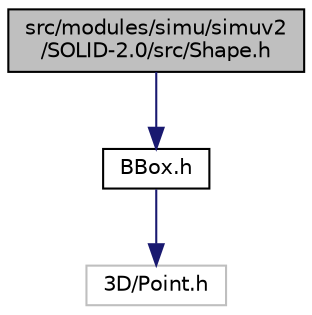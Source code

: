 digraph "src/modules/simu/simuv2/SOLID-2.0/src/Shape.h"
{
  edge [fontname="Helvetica",fontsize="10",labelfontname="Helvetica",labelfontsize="10"];
  node [fontname="Helvetica",fontsize="10",shape=record];
  Node1 [label="src/modules/simu/simuv2\l/SOLID-2.0/src/Shape.h",height=0.2,width=0.4,color="black", fillcolor="grey75", style="filled", fontcolor="black"];
  Node1 -> Node2 [color="midnightblue",fontsize="10",style="solid",fontname="Helvetica"];
  Node2 [label="BBox.h",height=0.2,width=0.4,color="black", fillcolor="white", style="filled",URL="$_b_box_8h.html"];
  Node2 -> Node3 [color="midnightblue",fontsize="10",style="solid",fontname="Helvetica"];
  Node3 [label="3D/Point.h",height=0.2,width=0.4,color="grey75", fillcolor="white", style="filled"];
}
